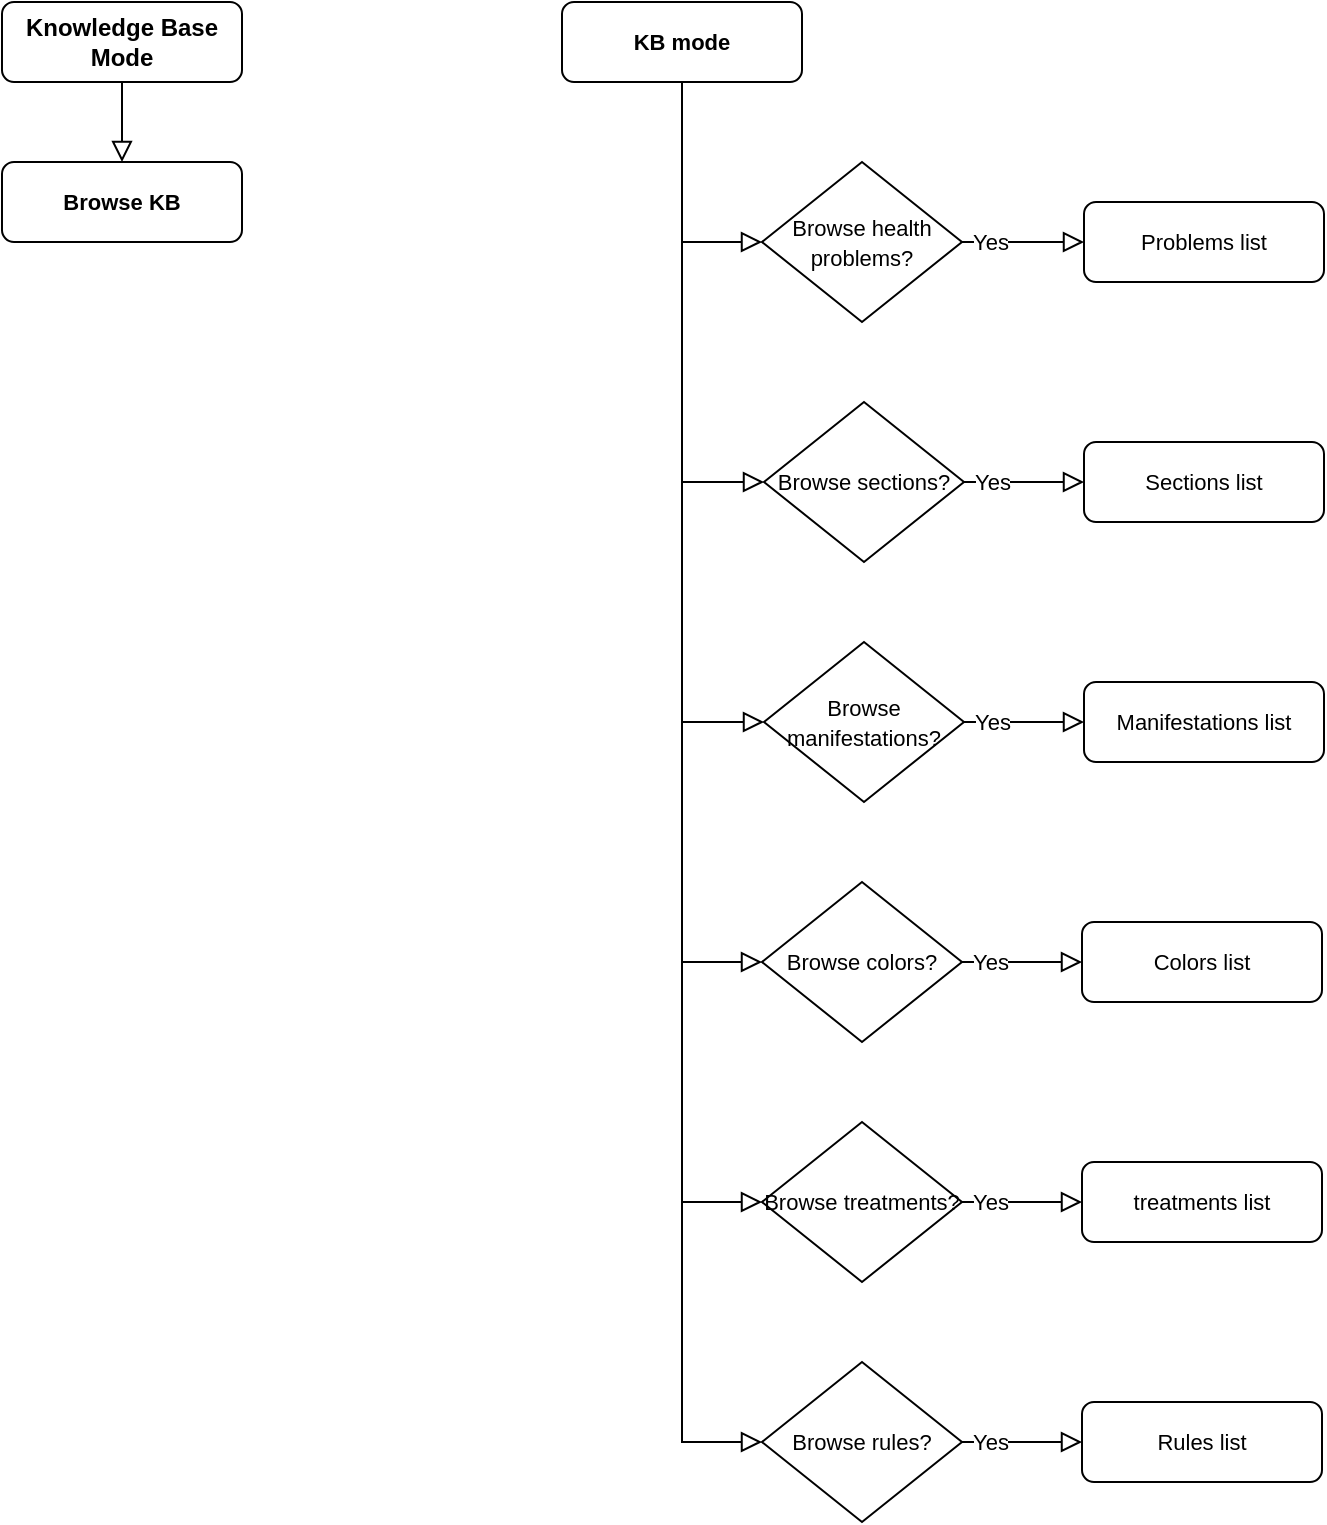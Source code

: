 <mxfile version="20.5.0" type="device"><diagram id="hT_GPT7gg4nPrldr5eKQ" name="Pagina-1"><mxGraphModel dx="3062" dy="1987" grid="1" gridSize="10" guides="1" tooltips="1" connect="1" arrows="1" fold="1" page="1" pageScale="1" pageWidth="827" pageHeight="1169" math="0" shadow="0"><root><mxCell id="0"/><mxCell id="1" parent="0"/><mxCell id="G2eJwxeti9c5iT1lwzZH-1" value="&lt;span style=&quot;font-size: 11px;&quot;&gt;KB mode&lt;br&gt;&lt;/span&gt;" style="rounded=1;whiteSpace=wrap;html=1;fontSize=12;glass=0;strokeWidth=1;shadow=0;fontStyle=1;labelBackgroundColor=default;labelBorderColor=none;" vertex="1" parent="1"><mxGeometry x="-1320" y="-1120" width="120" height="40" as="geometry"/></mxCell><mxCell id="G2eJwxeti9c5iT1lwzZH-2" value="&lt;span style=&quot;font-size: 11px;&quot;&gt;Browse health problems?&lt;/span&gt;" style="rhombus;whiteSpace=wrap;html=1;" vertex="1" parent="1"><mxGeometry x="-1220" y="-1040" width="100" height="80" as="geometry"/></mxCell><mxCell id="G2eJwxeti9c5iT1lwzZH-3" value="&lt;span style=&quot;font-size: 11px;&quot;&gt;Browse sections?&lt;/span&gt;" style="rhombus;whiteSpace=wrap;html=1;" vertex="1" parent="1"><mxGeometry x="-1219" y="-920" width="100" height="80" as="geometry"/></mxCell><mxCell id="G2eJwxeti9c5iT1lwzZH-4" value="&lt;span style=&quot;font-size: 11px;&quot;&gt;Browse manifestations?&lt;/span&gt;" style="rhombus;whiteSpace=wrap;html=1;" vertex="1" parent="1"><mxGeometry x="-1219" y="-800" width="100" height="80" as="geometry"/></mxCell><mxCell id="G2eJwxeti9c5iT1lwzZH-5" value="&lt;span style=&quot;font-size: 11px;&quot;&gt;Browse colors?&lt;/span&gt;" style="rhombus;whiteSpace=wrap;html=1;" vertex="1" parent="1"><mxGeometry x="-1220" y="-680" width="100" height="80" as="geometry"/></mxCell><mxCell id="G2eJwxeti9c5iT1lwzZH-6" value="Yes" style="rounded=0;html=1;jettySize=auto;orthogonalLoop=1;fontSize=11;endArrow=block;endFill=0;endSize=8;strokeWidth=1;shadow=0;labelBackgroundColor=default;edgeStyle=orthogonalEdgeStyle;" edge="1" parent="1" source="G2eJwxeti9c5iT1lwzZH-2" target="G2eJwxeti9c5iT1lwzZH-10"><mxGeometry x="-0.551" relative="1" as="geometry"><mxPoint as="offset"/><mxPoint x="-1420" y="-1000" as="sourcePoint"/><mxPoint x="-1442" y="-950" as="targetPoint"/></mxGeometry></mxCell><mxCell id="G2eJwxeti9c5iT1lwzZH-7" value="" style="rounded=0;html=1;jettySize=auto;orthogonalLoop=1;fontSize=11;endArrow=block;endFill=0;endSize=8;strokeWidth=1;shadow=0;labelBackgroundColor=default;edgeStyle=orthogonalEdgeStyle;exitX=0.5;exitY=1;exitDx=0;exitDy=0;entryX=0;entryY=0.5;entryDx=0;entryDy=0;" edge="1" parent="1" source="G2eJwxeti9c5iT1lwzZH-1" target="G2eJwxeti9c5iT1lwzZH-2"><mxGeometry x="0.333" relative="1" as="geometry"><mxPoint as="offset"/><mxPoint x="-1367" y="-990" as="sourcePoint"/><mxPoint x="-1279" y="-960" as="targetPoint"/></mxGeometry></mxCell><mxCell id="G2eJwxeti9c5iT1lwzZH-8" value="Yes" style="rounded=0;html=1;jettySize=auto;orthogonalLoop=1;fontSize=11;endArrow=block;endFill=0;endSize=8;strokeWidth=1;shadow=0;labelBackgroundColor=default;edgeStyle=orthogonalEdgeStyle;" edge="1" parent="1" source="G2eJwxeti9c5iT1lwzZH-3" target="G2eJwxeti9c5iT1lwzZH-11"><mxGeometry x="-0.551" relative="1" as="geometry"><mxPoint as="offset"/><mxPoint x="-1069" y="-970" as="sourcePoint"/><mxPoint x="-1279" y="-940" as="targetPoint"/></mxGeometry></mxCell><mxCell id="G2eJwxeti9c5iT1lwzZH-9" value="" style="rounded=0;html=1;jettySize=auto;orthogonalLoop=1;fontSize=11;endArrow=block;endFill=0;endSize=8;strokeWidth=1;shadow=0;labelBackgroundColor=default;edgeStyle=orthogonalEdgeStyle;entryX=0;entryY=0.5;entryDx=0;entryDy=0;" edge="1" parent="1" source="G2eJwxeti9c5iT1lwzZH-1" target="G2eJwxeti9c5iT1lwzZH-3"><mxGeometry x="0.333" relative="1" as="geometry"><mxPoint as="offset"/><mxPoint x="-1269" y="-950" as="sourcePoint"/><mxPoint x="-1279" y="-820" as="targetPoint"/></mxGeometry></mxCell><mxCell id="G2eJwxeti9c5iT1lwzZH-10" value="&lt;span style=&quot;font-size: 11px;&quot;&gt;Problems list&lt;br&gt;&lt;/span&gt;" style="rounded=1;whiteSpace=wrap;html=1;fontSize=12;glass=0;strokeWidth=1;shadow=0;fontStyle=0;labelBackgroundColor=default;labelBorderColor=none;" vertex="1" parent="1"><mxGeometry x="-1059" y="-1020" width="120" height="40" as="geometry"/></mxCell><mxCell id="G2eJwxeti9c5iT1lwzZH-11" value="&lt;span style=&quot;font-size: 11px;&quot;&gt;Sections list&lt;br&gt;&lt;/span&gt;" style="rounded=1;whiteSpace=wrap;html=1;fontSize=12;glass=0;strokeWidth=1;shadow=0;fontStyle=0;labelBackgroundColor=default;labelBorderColor=none;" vertex="1" parent="1"><mxGeometry x="-1059" y="-900" width="120" height="40" as="geometry"/></mxCell><mxCell id="G2eJwxeti9c5iT1lwzZH-12" value="" style="rounded=0;html=1;jettySize=auto;orthogonalLoop=1;fontSize=11;endArrow=block;endFill=0;endSize=8;strokeWidth=1;shadow=0;labelBackgroundColor=default;edgeStyle=orthogonalEdgeStyle;entryX=0;entryY=0.5;entryDx=0;entryDy=0;" edge="1" parent="1" source="G2eJwxeti9c5iT1lwzZH-1" target="G2eJwxeti9c5iT1lwzZH-5"><mxGeometry x="0.333" relative="1" as="geometry"><mxPoint as="offset"/><mxPoint x="-1249" y="-830" as="sourcePoint"/><mxPoint x="-1279" y="-760" as="targetPoint"/></mxGeometry></mxCell><mxCell id="G2eJwxeti9c5iT1lwzZH-13" value="Yes" style="rounded=0;html=1;jettySize=auto;orthogonalLoop=1;fontSize=11;endArrow=block;endFill=0;endSize=8;strokeWidth=1;shadow=0;labelBackgroundColor=default;edgeStyle=orthogonalEdgeStyle;" edge="1" parent="1" source="G2eJwxeti9c5iT1lwzZH-4" target="G2eJwxeti9c5iT1lwzZH-14"><mxGeometry x="-0.551" relative="1" as="geometry"><mxPoint as="offset"/><mxPoint x="-1119" y="-760" as="sourcePoint"/><mxPoint x="-1279" y="-820" as="targetPoint"/></mxGeometry></mxCell><mxCell id="G2eJwxeti9c5iT1lwzZH-14" value="&lt;span style=&quot;font-size: 11px;&quot;&gt;Manifestations list&lt;br&gt;&lt;/span&gt;" style="rounded=1;whiteSpace=wrap;html=1;fontSize=12;glass=0;strokeWidth=1;shadow=0;fontStyle=0;labelBackgroundColor=default;labelBorderColor=none;" vertex="1" parent="1"><mxGeometry x="-1059" y="-780" width="120" height="40" as="geometry"/></mxCell><mxCell id="G2eJwxeti9c5iT1lwzZH-15" value="Yes" style="rounded=0;html=1;jettySize=auto;orthogonalLoop=1;fontSize=11;endArrow=block;endFill=0;endSize=8;strokeWidth=1;shadow=0;labelBackgroundColor=default;edgeStyle=orthogonalEdgeStyle;" edge="1" parent="1" source="G2eJwxeti9c5iT1lwzZH-5" target="G2eJwxeti9c5iT1lwzZH-16"><mxGeometry x="-0.551" relative="1" as="geometry"><mxPoint as="offset"/><mxPoint x="-1120" y="-640" as="sourcePoint"/><mxPoint x="-1280" y="-700" as="targetPoint"/></mxGeometry></mxCell><mxCell id="G2eJwxeti9c5iT1lwzZH-16" value="&lt;span style=&quot;font-size: 11px;&quot;&gt;Colors list&lt;br&gt;&lt;/span&gt;" style="rounded=1;whiteSpace=wrap;html=1;fontSize=12;glass=0;strokeWidth=1;shadow=0;fontStyle=0;labelBackgroundColor=default;labelBorderColor=none;" vertex="1" parent="1"><mxGeometry x="-1060" y="-660" width="120" height="40" as="geometry"/></mxCell><mxCell id="G2eJwxeti9c5iT1lwzZH-17" value="" style="rounded=0;html=1;jettySize=auto;orthogonalLoop=1;fontSize=11;endArrow=block;endFill=0;endSize=8;strokeWidth=1;shadow=0;labelBackgroundColor=default;edgeStyle=orthogonalEdgeStyle;exitX=0.5;exitY=1;exitDx=0;exitDy=0;entryX=0;entryY=0.5;entryDx=0;entryDy=0;" edge="1" parent="1" source="G2eJwxeti9c5iT1lwzZH-1" target="G2eJwxeti9c5iT1lwzZH-4"><mxGeometry x="0.333" relative="1" as="geometry"><mxPoint as="offset"/><mxPoint x="-1269" y="-1070" as="sourcePoint"/><mxPoint x="-1209" y="-870" as="targetPoint"/></mxGeometry></mxCell><mxCell id="G2eJwxeti9c5iT1lwzZH-18" value="&lt;span style=&quot;font-size: 11px;&quot;&gt;Browse treatments?&lt;/span&gt;" style="rhombus;whiteSpace=wrap;html=1;" vertex="1" parent="1"><mxGeometry x="-1220" y="-560" width="100" height="80" as="geometry"/></mxCell><mxCell id="G2eJwxeti9c5iT1lwzZH-19" value="Yes" style="rounded=0;html=1;jettySize=auto;orthogonalLoop=1;fontSize=11;endArrow=block;endFill=0;endSize=8;strokeWidth=1;shadow=0;labelBackgroundColor=default;edgeStyle=orthogonalEdgeStyle;" edge="1" parent="1" source="G2eJwxeti9c5iT1lwzZH-18" target="G2eJwxeti9c5iT1lwzZH-20"><mxGeometry x="-0.551" relative="1" as="geometry"><mxPoint as="offset"/><mxPoint x="-1120" y="-520" as="sourcePoint"/><mxPoint x="-1280" y="-580" as="targetPoint"/></mxGeometry></mxCell><mxCell id="G2eJwxeti9c5iT1lwzZH-20" value="&lt;span style=&quot;font-size: 11px;&quot;&gt;treatments list&lt;br&gt;&lt;/span&gt;" style="rounded=1;whiteSpace=wrap;html=1;fontSize=12;glass=0;strokeWidth=1;shadow=0;fontStyle=0;labelBackgroundColor=default;labelBorderColor=none;" vertex="1" parent="1"><mxGeometry x="-1060" y="-540" width="120" height="40" as="geometry"/></mxCell><mxCell id="G2eJwxeti9c5iT1lwzZH-21" value="&lt;span style=&quot;font-size: 11px;&quot;&gt;Browse rules?&lt;/span&gt;" style="rhombus;whiteSpace=wrap;html=1;" vertex="1" parent="1"><mxGeometry x="-1220" y="-440" width="100" height="80" as="geometry"/></mxCell><mxCell id="G2eJwxeti9c5iT1lwzZH-22" value="Yes" style="rounded=0;html=1;jettySize=auto;orthogonalLoop=1;fontSize=11;endArrow=block;endFill=0;endSize=8;strokeWidth=1;shadow=0;labelBackgroundColor=default;edgeStyle=orthogonalEdgeStyle;" edge="1" parent="1" source="G2eJwxeti9c5iT1lwzZH-21" target="G2eJwxeti9c5iT1lwzZH-23"><mxGeometry x="-0.551" relative="1" as="geometry"><mxPoint as="offset"/><mxPoint x="-1120" y="-400" as="sourcePoint"/><mxPoint x="-1280" y="-460" as="targetPoint"/></mxGeometry></mxCell><mxCell id="G2eJwxeti9c5iT1lwzZH-23" value="&lt;span style=&quot;font-size: 11px;&quot;&gt;Rules list&lt;br&gt;&lt;/span&gt;" style="rounded=1;whiteSpace=wrap;html=1;fontSize=12;glass=0;strokeWidth=1;shadow=0;fontStyle=0;labelBackgroundColor=default;labelBorderColor=none;" vertex="1" parent="1"><mxGeometry x="-1060" y="-420" width="120" height="40" as="geometry"/></mxCell><mxCell id="G2eJwxeti9c5iT1lwzZH-24" value="" style="rounded=0;html=1;jettySize=auto;orthogonalLoop=1;fontSize=11;endArrow=block;endFill=0;endSize=8;strokeWidth=1;shadow=0;labelBackgroundColor=default;edgeStyle=orthogonalEdgeStyle;entryX=0;entryY=0.5;entryDx=0;entryDy=0;exitX=0.5;exitY=1;exitDx=0;exitDy=0;" edge="1" parent="1" source="G2eJwxeti9c5iT1lwzZH-1" target="G2eJwxeti9c5iT1lwzZH-18"><mxGeometry x="0.333" relative="1" as="geometry"><mxPoint as="offset"/><mxPoint x="-1250" y="-1070" as="sourcePoint"/><mxPoint x="-1210" y="-630" as="targetPoint"/></mxGeometry></mxCell><mxCell id="G2eJwxeti9c5iT1lwzZH-25" value="" style="rounded=0;html=1;jettySize=auto;orthogonalLoop=1;fontSize=11;endArrow=block;endFill=0;endSize=8;strokeWidth=1;shadow=0;labelBackgroundColor=default;edgeStyle=orthogonalEdgeStyle;entryX=0;entryY=0.5;entryDx=0;entryDy=0;exitX=0.5;exitY=1;exitDx=0;exitDy=0;" edge="1" parent="1" source="G2eJwxeti9c5iT1lwzZH-1" target="G2eJwxeti9c5iT1lwzZH-21"><mxGeometry x="0.333" relative="1" as="geometry"><mxPoint as="offset"/><mxPoint x="-1250" y="-1070" as="sourcePoint"/><mxPoint x="-1210" y="-510" as="targetPoint"/></mxGeometry></mxCell><mxCell id="G2eJwxeti9c5iT1lwzZH-26" value="Knowledge Base Mode" style="rounded=1;whiteSpace=wrap;html=1;fontSize=12;glass=0;strokeWidth=1;shadow=0;fontStyle=1" vertex="1" parent="1"><mxGeometry x="-1600" y="-1120" width="120" height="40" as="geometry"/></mxCell><mxCell id="G2eJwxeti9c5iT1lwzZH-27" value="&lt;span style=&quot;font-size: 11px;&quot;&gt;Browse KB&lt;br&gt;&lt;/span&gt;" style="rounded=1;whiteSpace=wrap;html=1;fontSize=12;glass=0;strokeWidth=1;shadow=0;fontStyle=1;labelBackgroundColor=none;labelBorderColor=none;" vertex="1" parent="1"><mxGeometry x="-1600" y="-1040" width="120" height="40" as="geometry"/></mxCell><mxCell id="G2eJwxeti9c5iT1lwzZH-28" value="" style="rounded=0;html=1;jettySize=auto;orthogonalLoop=1;fontSize=11;endArrow=block;endFill=0;endSize=8;strokeWidth=1;shadow=0;labelBackgroundColor=default;edgeStyle=orthogonalEdgeStyle;exitX=0.5;exitY=1;exitDx=0;exitDy=0;" edge="1" parent="1" source="G2eJwxeti9c5iT1lwzZH-26" target="G2eJwxeti9c5iT1lwzZH-27"><mxGeometry x="-0.714" relative="1" as="geometry"><mxPoint as="offset"/><mxPoint x="-1340" y="-1000" as="sourcePoint"/><mxPoint x="-1260" y="-880" as="targetPoint"/></mxGeometry></mxCell></root></mxGraphModel></diagram></mxfile>